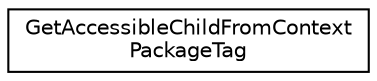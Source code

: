 digraph "类继承关系图"
{
 // LATEX_PDF_SIZE
  edge [fontname="Helvetica",fontsize="10",labelfontname="Helvetica",labelfontsize="10"];
  node [fontname="Helvetica",fontsize="10",shape=record];
  rankdir="LR";
  Node0 [label="GetAccessibleChildFromContext\lPackageTag",height=0.2,width=0.4,color="black", fillcolor="white", style="filled",URL="$struct_get_accessible_child_from_context_package_tag.html",tooltip=" "];
}

